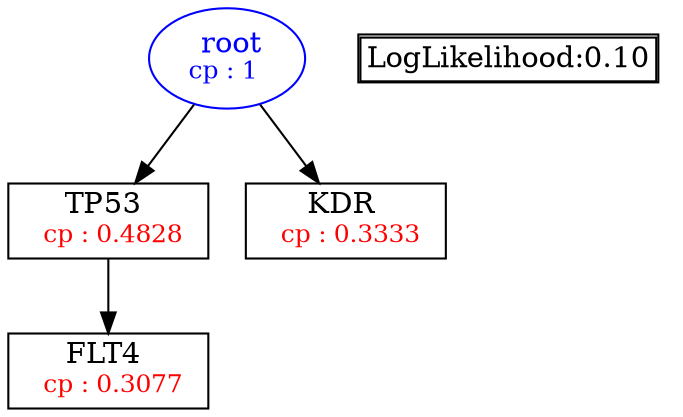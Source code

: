 digraph tree {
    "root" [label=<<font color='Blue'> root</font><br/><font color='Blue' POINT-SIZE='12'>cp : 1 </font>>, shape=oval, color=Blue];
    "S1" [label =<TP53 <br/> <font color='Red' POINT-SIZE='12'> cp : 0.4828 </font>>, shape=box];
    "S3" [label =<FLT4 <br/> <font color='Red' POINT-SIZE='12'> cp : 0.3077 </font>>, shape=box];
    "S2" [label =<KDR <br/> <font color='Red' POINT-SIZE='12'> cp : 0.3333 </font>>, shape=box];
    "root" -> "S1";
    "root" -> "S2";
    "S1" -> "S3";

    node[shape=plaintext]
    fontsize="10"
    struct1 [label=
    <<TABLE BORDER="1" CELLBORDER="1" CELLSPACING="0" >
    <TR><TD ALIGN="LEFT">LogLikelihood:0.10</TD></TR>
    </TABLE>>];

}
